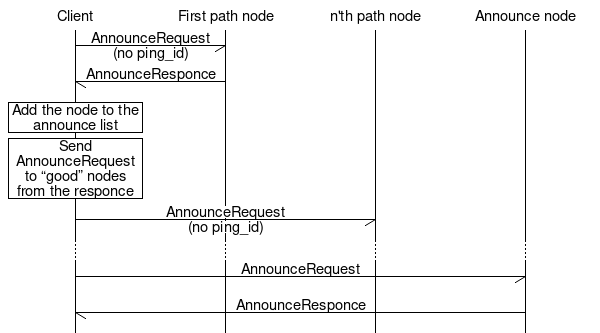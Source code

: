 msc {
  c [label="Client"],
  p1 [label="First path node"],
  pn [label="n'th path node"],
  a [label="Announce node"];

  c -> p1 [label="AnnounceRequest\n(no ping_id)"];
  p1 -> c [label="AnnounceResponce"];
  c box c [label="Add the node to the announce list"];
  c box c [label="Send\nAnnounceRequest to “good” nodes from the responce"];
  c -> pn [label="AnnounceRequest\n(no ping_id)"];
  ...;
  c -> a [label="AnnounceRequest"];
  a -> c [label="AnnounceResponce"];
}
